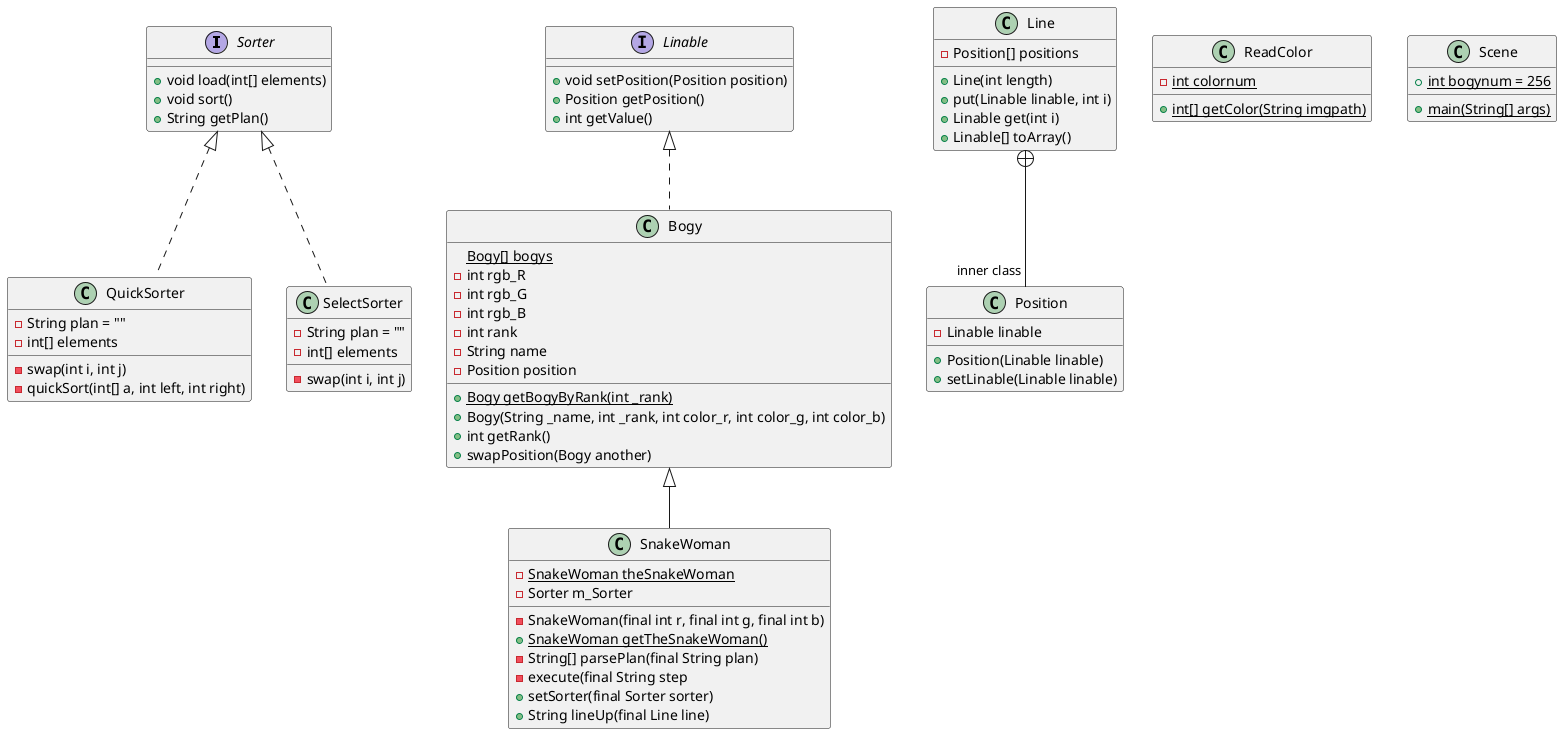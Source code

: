 @startuml class

Interface Sorter{

    + void load(int[] elements)
    + void sort()
    + String getPlan()

}

Interface Linable{

    + void setPosition(Position position)
    + Position getPosition()
    + int getValue()
    
}

class Bogy implements Linable{
    
    {static} Bogy[] bogys
    - int rgb_R
    - int rgb_G
    - int rgb_B
    - int rank
    - String name
    - Position position
    

    + {static} Bogy getBogyByRank(int _rank)
    + Bogy(String _name, int _rank, int color_r, int color_g, int color_b)
    + int getRank()
    + swapPosition(Bogy another) 

}

class SnakeWoman extends Bogy{

    - {static} SnakeWoman theSnakeWoman
    - Sorter m_Sorter
    - SnakeWoman(final int r, final int g, final int b)
    

    + {static} SnakeWoman getTheSnakeWoman()
    - String[] parsePlan(final String plan)
    - execute(final String step
    + setSorter(final Sorter sorter)
    + String lineUp(final Line line)
    
}

class Position {

    - Linable linable

    + Position(Linable linable)
    + setLinable(Linable linable)

}

class Line {

    - Position[] positions

    + Line(int length)
    + put(Linable linable, int i)
    + Linable get(int i)
    + Linable[] toArray()

}

Line +-- "inner class" Position 

class QuickSorter implements Sorter{
    - String plan = ""
    - int[] elements

    - swap(int i, int j)
    - quickSort(int[] a, int left, int right)

}

class SelectSorter implements Sorter{
    - String plan = ""
    - int[] elements

    - swap(int i, int j)
}

class ReadColor {

    - {static} int colornum
    
    + {static} int[] getColor(String imgpath)
}

class Scene {
    + {static} int bogynum = 256
    + {static} main(String[] args)
}

@enduml